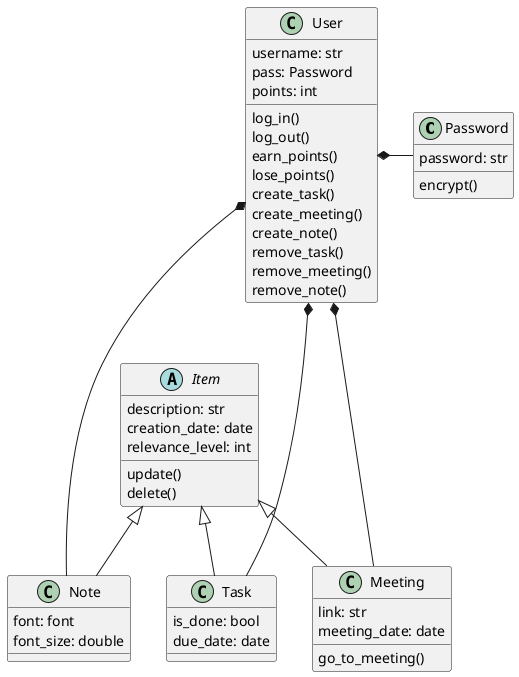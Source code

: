 @startuml Proyecto 

class Password{
    password: str
    encrypt()
}

class User{
    username: str
    pass: Password
    points: int

    log_in()
    log_out() 
    earn_points()
    lose_points() 
    create_task()
    create_meeting()
    create_note()
    remove_task()
    remove_meeting()
    remove_note()
}

abstract class "Item"{
    description: str
    creation_date: date 
    relevance_level: int

    update()
    delete()
}

class Note{
    font: font 
    font_size: double
}

class Task{
    is_done: bool
    due_date: date
}

class Meeting{
    link: str
    meeting_date: date
    go_to_meeting()
}


Item <|-- Task
Item <|-- Meeting
Item <|-- Note

User *-- Task
User *--- Meeting
User *--- Note

User *- Password

@enduml
